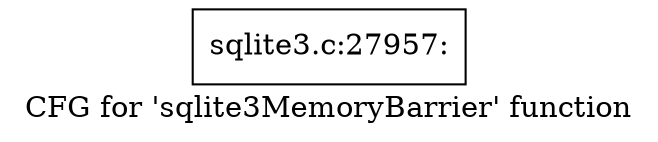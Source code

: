 digraph "CFG for 'sqlite3MemoryBarrier' function" {
	label="CFG for 'sqlite3MemoryBarrier' function";

	Node0x55c0fa42fed0 [shape=record,label="{sqlite3.c:27957:}"];
}
